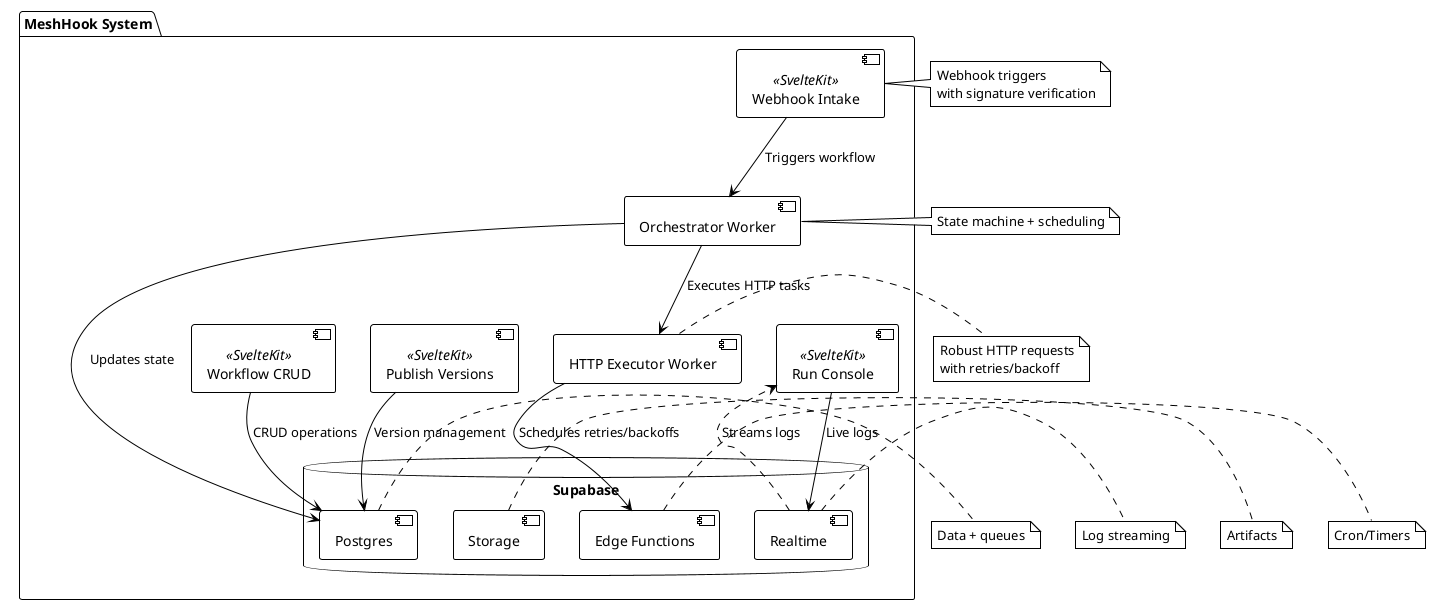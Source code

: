 @startuml
!theme plain

package "MeshHook System" {
    [Webhook Intake] <<SvelteKit>>
    [Workflow CRUD] <<SvelteKit>>
    [Publish Versions] <<SvelteKit>>
    [Run Console] <<SvelteKit>>
    [Orchestrator Worker]
    [HTTP Executor Worker]
    database "Supabase" {
        [Postgres]
        [Realtime]
        [Storage]
        [Edge Functions]
    }
}

[Webhook Intake] --> [Orchestrator Worker] : Triggers workflow
[Workflow CRUD] --> [Postgres] : CRUD operations
[Publish Versions] --> [Postgres] : Version management
[Run Console] --> [Realtime] : Live logs
[Orchestrator Worker] --> [HTTP Executor Worker] : Executes HTTP tasks
[Orchestrator Worker] --> [Postgres] : Updates state
[HTTP Executor Worker] --> [Edge Functions] : Schedules retries/backoffs
[Realtime] .> [Run Console] : Streams logs

note right of [Orchestrator Worker]
  State machine + scheduling
end note

note right of [HTTP Executor Worker]
  Robust HTTP requests
  with retries/backoff
end note

note right of [Webhook Intake]
  Webhook triggers
  with signature verification
end note

note right of [Postgres]
  Data + queues
end note

note right of [Realtime]
  Log streaming
end note

note right of [Storage]
  Artifacts
end note

note right of [Edge Functions]
  Cron/Timers
end note

@enduml